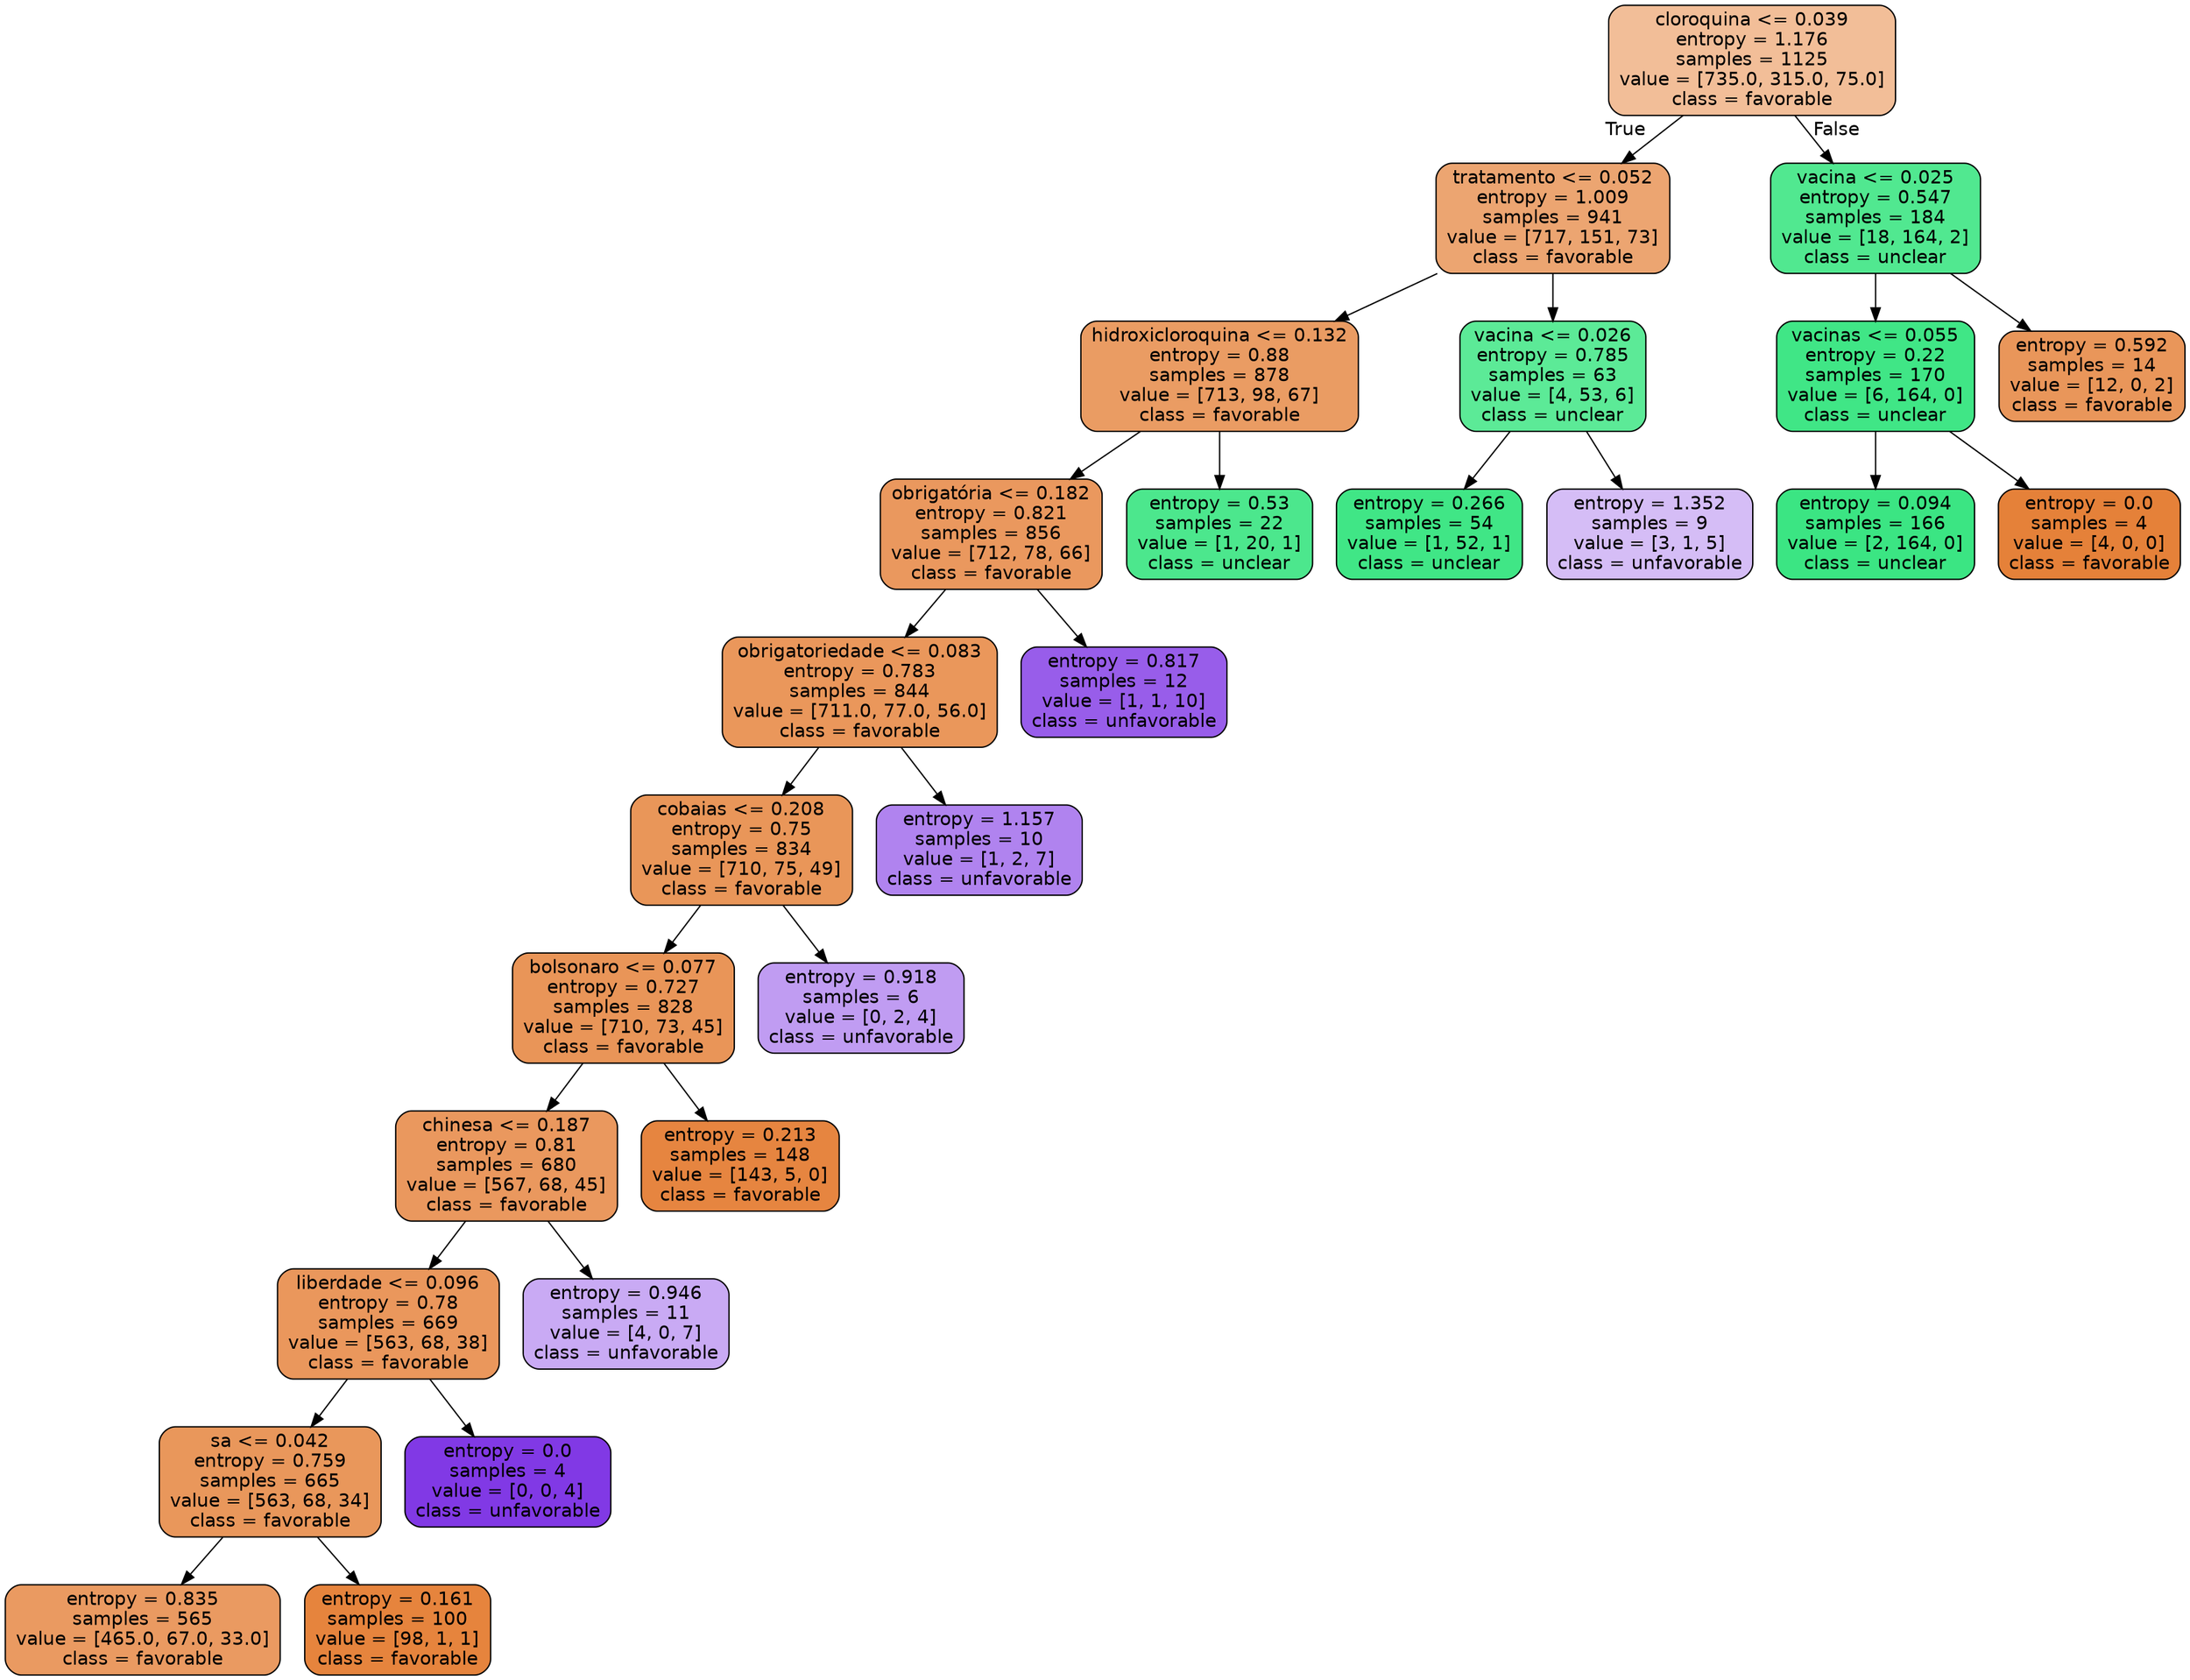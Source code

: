 digraph Tree {
node [shape=box, style="filled, rounded", color="black", fontname="helvetica"] ;
edge [fontname="helvetica"] ;
0 [label="cloroquina <= 0.039\nentropy = 1.176\nsamples = 1125\nvalue = [735.0, 315.0, 75.0]\nclass = favorable", fillcolor="#f2be98"] ;
1 [label="tratamento <= 0.052\nentropy = 1.009\nsamples = 941\nvalue = [717, 151, 73]\nclass = favorable", fillcolor="#eca571"] ;
0 -> 1 [labeldistance=2.5, labelangle=45, headlabel="True"] ;
2 [label="hidroxicloroquina <= 0.132\nentropy = 0.88\nsamples = 878\nvalue = [713, 98, 67]\nclass = favorable", fillcolor="#ea9c63"] ;
1 -> 2 ;
3 [label="obrigatória <= 0.182\nentropy = 0.821\nsamples = 856\nvalue = [712, 78, 66]\nclass = favorable", fillcolor="#ea985e"] ;
2 -> 3 ;
4 [label="obrigatoriedade <= 0.083\nentropy = 0.783\nsamples = 844\nvalue = [711.0, 77.0, 56.0]\nclass = favorable", fillcolor="#ea975b"] ;
3 -> 4 ;
5 [label="cobaias <= 0.208\nentropy = 0.75\nsamples = 834\nvalue = [710, 75, 49]\nclass = favorable", fillcolor="#e99659"] ;
4 -> 5 ;
6 [label="bolsonaro <= 0.077\nentropy = 0.727\nsamples = 828\nvalue = [710, 73, 45]\nclass = favorable", fillcolor="#e99558"] ;
5 -> 6 ;
7 [label="chinesa <= 0.187\nentropy = 0.81\nsamples = 680\nvalue = [567, 68, 45]\nclass = favorable", fillcolor="#ea985e"] ;
6 -> 7 ;
8 [label="liberdade <= 0.096\nentropy = 0.78\nsamples = 669\nvalue = [563, 68, 38]\nclass = favorable", fillcolor="#ea975c"] ;
7 -> 8 ;
9 [label="sa <= 0.042\nentropy = 0.759\nsamples = 665\nvalue = [563, 68, 34]\nclass = favorable", fillcolor="#e9975b"] ;
8 -> 9 ;
10 [label="entropy = 0.835\nsamples = 565\nvalue = [465.0, 67.0, 33.0]\nclass = favorable", fillcolor="#ea9a61"] ;
9 -> 10 ;
11 [label="entropy = 0.161\nsamples = 100\nvalue = [98, 1, 1]\nclass = favorable", fillcolor="#e6843d"] ;
9 -> 11 ;
12 [label="entropy = 0.0\nsamples = 4\nvalue = [0, 0, 4]\nclass = unfavorable", fillcolor="#8139e5"] ;
8 -> 12 ;
13 [label="entropy = 0.946\nsamples = 11\nvalue = [4, 0, 7]\nclass = unfavorable", fillcolor="#c9aaf4"] ;
7 -> 13 ;
14 [label="entropy = 0.213\nsamples = 148\nvalue = [143, 5, 0]\nclass = favorable", fillcolor="#e68540"] ;
6 -> 14 ;
15 [label="entropy = 0.918\nsamples = 6\nvalue = [0, 2, 4]\nclass = unfavorable", fillcolor="#c09cf2"] ;
5 -> 15 ;
16 [label="entropy = 1.157\nsamples = 10\nvalue = [1, 2, 7]\nclass = unfavorable", fillcolor="#b083ef"] ;
4 -> 16 ;
17 [label="entropy = 0.817\nsamples = 12\nvalue = [1, 1, 10]\nclass = unfavorable", fillcolor="#985dea"] ;
3 -> 17 ;
18 [label="entropy = 0.53\nsamples = 22\nvalue = [1, 20, 1]\nclass = unclear", fillcolor="#4ce78d"] ;
2 -> 18 ;
19 [label="vacina <= 0.026\nentropy = 0.785\nsamples = 63\nvalue = [4, 53, 6]\nclass = unclear", fillcolor="#5cea97"] ;
1 -> 19 ;
20 [label="entropy = 0.266\nsamples = 54\nvalue = [1, 52, 1]\nclass = unclear", fillcolor="#40e686"] ;
19 -> 20 ;
21 [label="entropy = 1.352\nsamples = 9\nvalue = [3, 1, 5]\nclass = unfavorable", fillcolor="#d5bdf6"] ;
19 -> 21 ;
22 [label="vacina <= 0.025\nentropy = 0.547\nsamples = 184\nvalue = [18, 164, 2]\nclass = unclear", fillcolor="#51e890"] ;
0 -> 22 [labeldistance=2.5, labelangle=-45, headlabel="False"] ;
23 [label="vacinas <= 0.055\nentropy = 0.22\nsamples = 170\nvalue = [6, 164, 0]\nclass = unclear", fillcolor="#40e686"] ;
22 -> 23 ;
24 [label="entropy = 0.094\nsamples = 166\nvalue = [2, 164, 0]\nclass = unclear", fillcolor="#3be583"] ;
23 -> 24 ;
25 [label="entropy = 0.0\nsamples = 4\nvalue = [4, 0, 0]\nclass = favorable", fillcolor="#e58139"] ;
23 -> 25 ;
26 [label="entropy = 0.592\nsamples = 14\nvalue = [12, 0, 2]\nclass = favorable", fillcolor="#e9965a"] ;
22 -> 26 ;
}